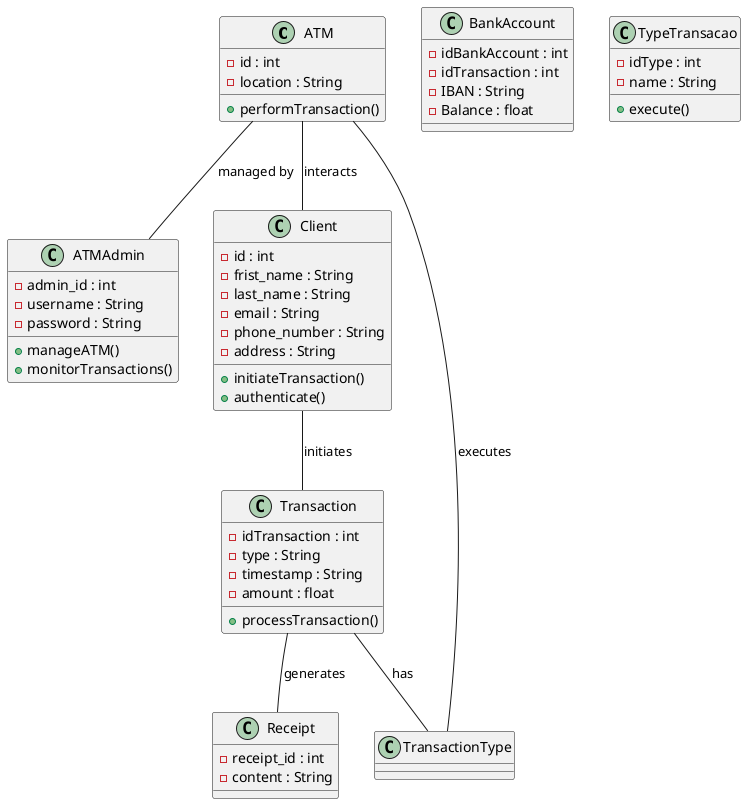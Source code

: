 @startuml UserCaseATM
class ATM {
    -id : int 
    -location : String
    +performTransaction()
}
class ATMAdmin {
    -admin_id : int
    -username : String
    -password : String
    +manageATM()
    +monitorTransactions()
}

class Client {
    -id : int
    -frist_name : String
    -last_name : String
    -email : String
    -phone_number : String
    -address : String
    +initiateTransaction()
    +authenticate()
}

class BankAccount { 
    -idBankAccount : int
    -idTransaction : int
    -IBAN : String
    -Balance : float 
}

class Transaction {
    -idTransaction : int
    -type : String
    -timestamp : String
    -amount : float
    +processTransaction()
}

class TypeTransacao {
    -idType : int 
    -name : String
    +execute()    
}

class Receipt {
    -receipt_id : int
    -content : String
}

ATM -- Client : interacts
ATM -- ATMAdmin : managed by
Client -- Transaction : initiates 
Transaction -- TransactionType : has
Transaction -- Receipt : generates
TransactionType -- ATM : executes
@enduml